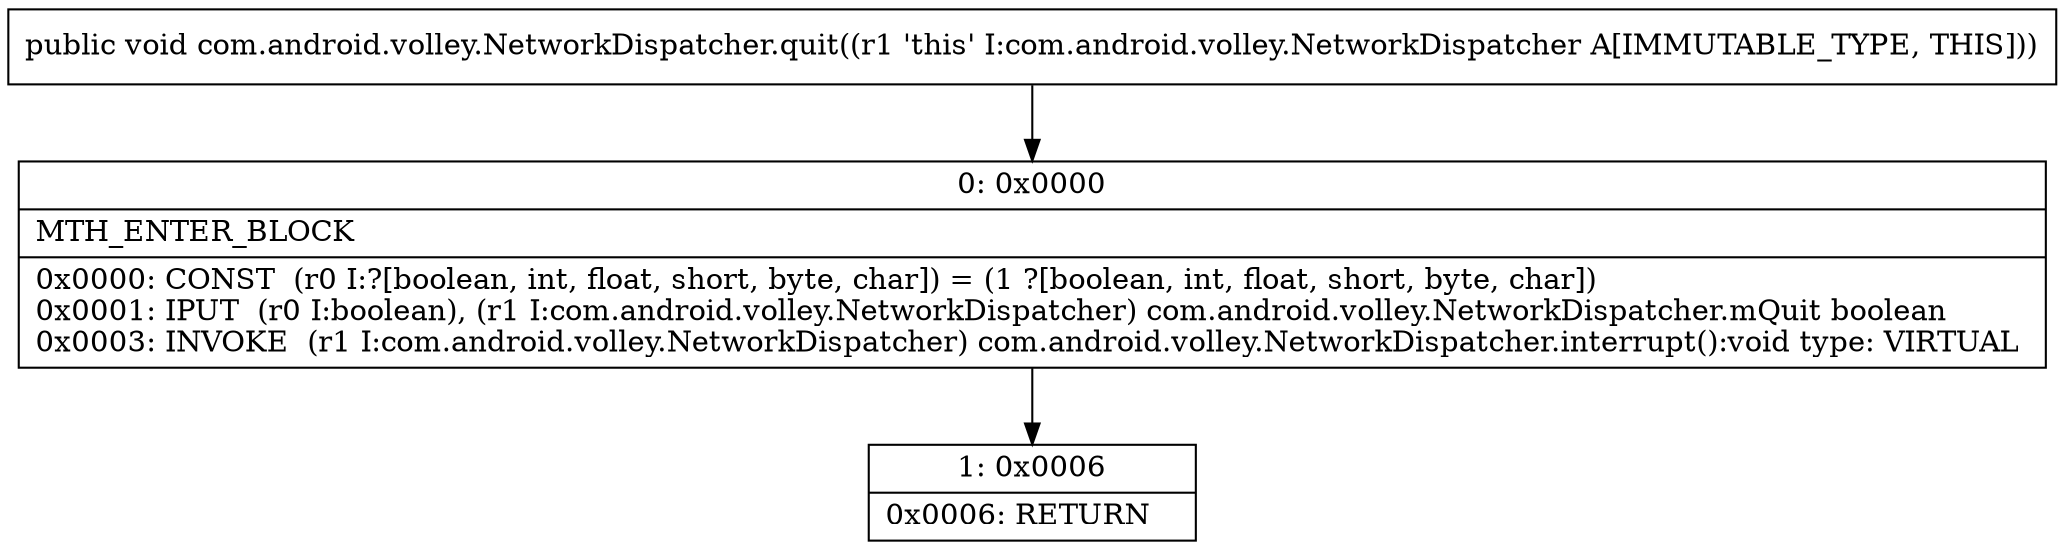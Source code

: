 digraph "CFG forcom.android.volley.NetworkDispatcher.quit()V" {
Node_0 [shape=record,label="{0\:\ 0x0000|MTH_ENTER_BLOCK\l|0x0000: CONST  (r0 I:?[boolean, int, float, short, byte, char]) = (1 ?[boolean, int, float, short, byte, char]) \l0x0001: IPUT  (r0 I:boolean), (r1 I:com.android.volley.NetworkDispatcher) com.android.volley.NetworkDispatcher.mQuit boolean \l0x0003: INVOKE  (r1 I:com.android.volley.NetworkDispatcher) com.android.volley.NetworkDispatcher.interrupt():void type: VIRTUAL \l}"];
Node_1 [shape=record,label="{1\:\ 0x0006|0x0006: RETURN   \l}"];
MethodNode[shape=record,label="{public void com.android.volley.NetworkDispatcher.quit((r1 'this' I:com.android.volley.NetworkDispatcher A[IMMUTABLE_TYPE, THIS])) }"];
MethodNode -> Node_0;
Node_0 -> Node_1;
}


